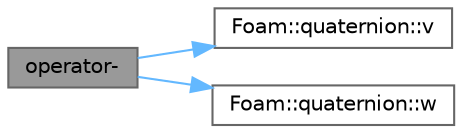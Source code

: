 digraph "operator-"
{
 // LATEX_PDF_SIZE
  bgcolor="transparent";
  edge [fontname=Helvetica,fontsize=10,labelfontname=Helvetica,labelfontsize=10];
  node [fontname=Helvetica,fontsize=10,shape=box,height=0.2,width=0.4];
  rankdir="LR";
  Node1 [id="Node000001",label="operator-",height=0.2,width=0.4,color="gray40", fillcolor="grey60", style="filled", fontcolor="black",tooltip=" "];
  Node1 -> Node2 [id="edge1_Node000001_Node000002",color="steelblue1",style="solid",tooltip=" "];
  Node2 [id="Node000002",label="Foam::quaternion::v",height=0.2,width=0.4,color="grey40", fillcolor="white", style="filled",URL="$classFoam_1_1quaternion.html#a38625fa5e6b004cdbfd64e5898db5a3c",tooltip=" "];
  Node1 -> Node3 [id="edge2_Node000001_Node000003",color="steelblue1",style="solid",tooltip=" "];
  Node3 [id="Node000003",label="Foam::quaternion::w",height=0.2,width=0.4,color="grey40", fillcolor="white", style="filled",URL="$classFoam_1_1quaternion.html#a79ce3097e4d369700faa4e389abecc15",tooltip=" "];
}
